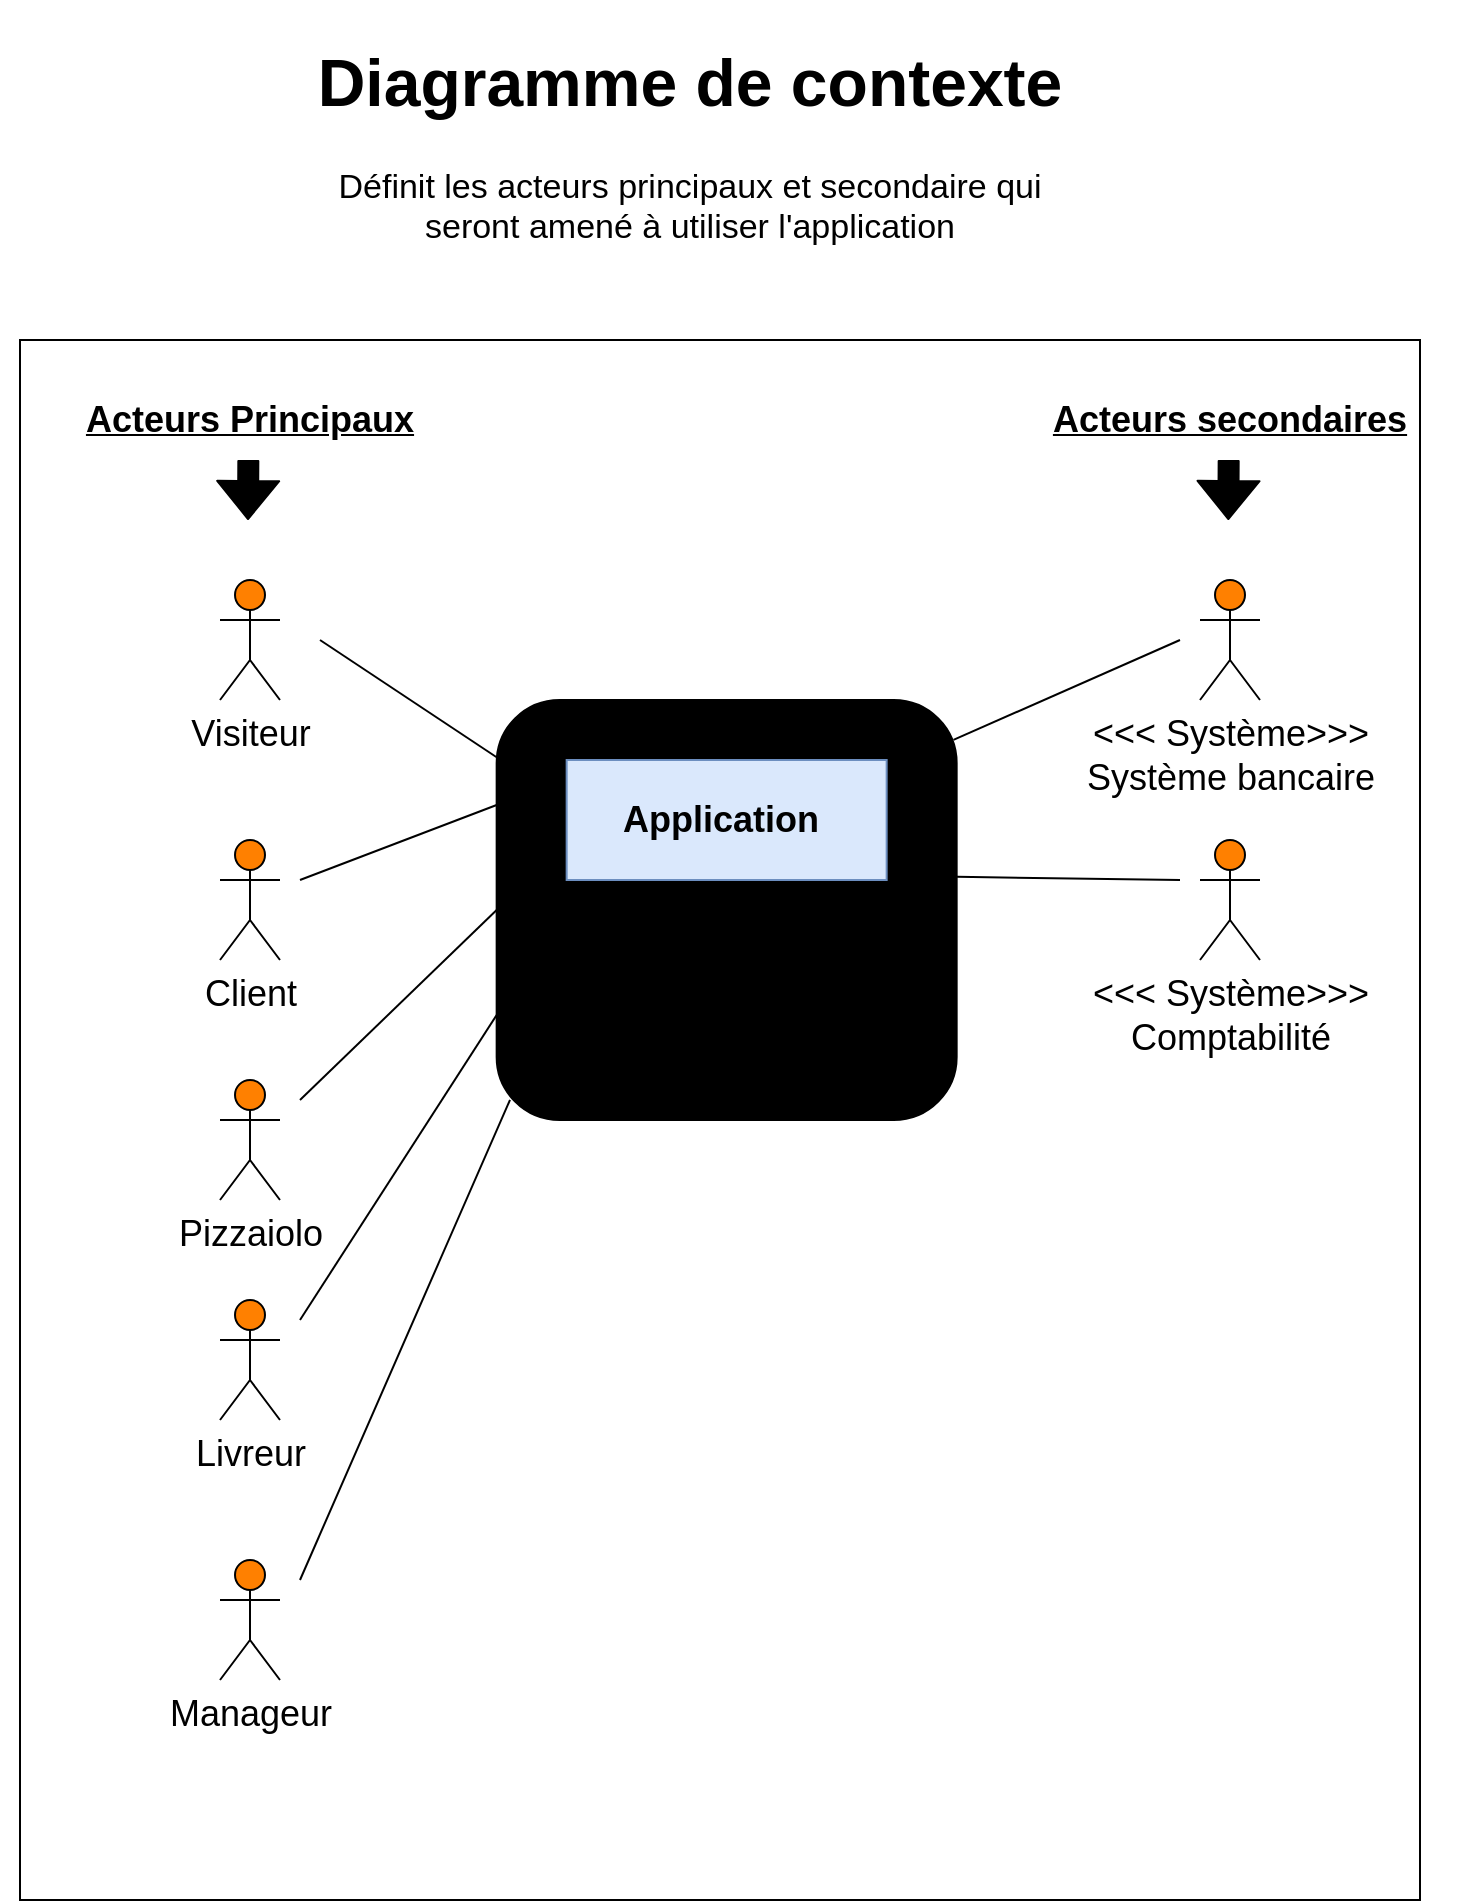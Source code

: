<mxfile version="12.6.6" type="github">
  <diagram id="Q4VnvSh6ajyP1y70Wybg" name="Page-1">
    <mxGraphModel dx="786" dy="513" grid="1" gridSize="10" guides="1" tooltips="1" connect="1" arrows="1" fold="1" page="1" pageScale="1" pageWidth="827" pageHeight="1169" math="0" shadow="0">
      <root>
        <mxCell id="0"/>
        <mxCell id="1" parent="0"/>
        <mxCell id="QWDj1nxfprRpqqSH3ZDR-1" value="" style="whiteSpace=wrap;html=1;" parent="1" vertex="1">
          <mxGeometry x="60" y="200" width="700" height="780" as="geometry"/>
        </mxCell>
        <mxCell id="QWDj1nxfprRpqqSH3ZDR-2" value="&lt;h1 style=&quot;font-size: 33px&quot;&gt;Diagramme de contexte&lt;/h1&gt;&lt;p style=&quot;font-size: 17px&quot;&gt;Définit les acteurs principaux et secondaire qui seront amené à utiliser l&#39;application&lt;/p&gt;" style="text;html=1;strokeColor=none;fillColor=none;spacing=5;spacingTop=-20;whiteSpace=wrap;overflow=hidden;rounded=0;align=center;fontStyle=0" parent="1" vertex="1">
          <mxGeometry x="190" y="40" width="410" height="120" as="geometry"/>
        </mxCell>
        <mxCell id="QWDj1nxfprRpqqSH3ZDR-3" value="" style="rounded=1;whiteSpace=wrap;html=1;fillColor=#000000;" parent="1" vertex="1">
          <mxGeometry x="298.33" y="380" width="230" height="210" as="geometry"/>
        </mxCell>
        <mxCell id="QWDj1nxfprRpqqSH3ZDR-4" value="Application&amp;nbsp;" style="text;html=1;align=center;verticalAlign=middle;whiteSpace=wrap;rounded=0;fontSize=18;fontStyle=1;glass=0;fillColor=#dae8fc;strokeColor=#6c8ebf;" parent="1" vertex="1">
          <mxGeometry x="333.33" y="410" width="160" height="60" as="geometry"/>
        </mxCell>
        <mxCell id="QWDj1nxfprRpqqSH3ZDR-5" value="Visiteur" style="shape=umlActor;verticalLabelPosition=bottom;labelBackgroundColor=#ffffff;verticalAlign=top;html=1;outlineConnect=0;fontSize=18;fillColor=#FF8000;" parent="1" vertex="1">
          <mxGeometry x="160" y="320" width="30" height="60" as="geometry"/>
        </mxCell>
        <mxCell id="QWDj1nxfprRpqqSH3ZDR-6" value="Client" style="shape=umlActor;verticalLabelPosition=bottom;labelBackgroundColor=#ffffff;verticalAlign=top;html=1;outlineConnect=0;fontSize=18;fillColor=#FF8000;" parent="1" vertex="1">
          <mxGeometry x="160" y="450" width="30" height="60" as="geometry"/>
        </mxCell>
        <mxCell id="QWDj1nxfprRpqqSH3ZDR-7" value="Pizzaiolo" style="shape=umlActor;verticalLabelPosition=bottom;labelBackgroundColor=#ffffff;verticalAlign=top;html=1;outlineConnect=0;fontSize=18;fillColor=#FF8000;" parent="1" vertex="1">
          <mxGeometry x="160" y="570" width="30" height="60" as="geometry"/>
        </mxCell>
        <mxCell id="QWDj1nxfprRpqqSH3ZDR-8" value="Livreur" style="shape=umlActor;verticalLabelPosition=bottom;labelBackgroundColor=#ffffff;verticalAlign=top;html=1;outlineConnect=0;fontSize=18;fillColor=#FF8000;" parent="1" vertex="1">
          <mxGeometry x="160" y="680" width="30" height="60" as="geometry"/>
        </mxCell>
        <mxCell id="QWDj1nxfprRpqqSH3ZDR-9" value="Manageur" style="shape=umlActor;verticalLabelPosition=bottom;labelBackgroundColor=#ffffff;verticalAlign=top;html=1;outlineConnect=0;fontSize=18;fillColor=#FF8000;" parent="1" vertex="1">
          <mxGeometry x="160" y="810" width="30" height="60" as="geometry"/>
        </mxCell>
        <mxCell id="QWDj1nxfprRpqqSH3ZDR-20" value="" style="endArrow=none;html=1;fontSize=18;entryX=0;entryY=0.75;entryDx=0;entryDy=0;" parent="1" target="QWDj1nxfprRpqqSH3ZDR-3" edge="1">
          <mxGeometry width="50" height="50" relative="1" as="geometry">
            <mxPoint x="200" y="690" as="sourcePoint"/>
            <mxPoint x="110" y="1000" as="targetPoint"/>
          </mxGeometry>
        </mxCell>
        <mxCell id="QWDj1nxfprRpqqSH3ZDR-21" value="" style="endArrow=none;html=1;fontSize=18;entryX=0;entryY=0.5;entryDx=0;entryDy=0;" parent="1" target="QWDj1nxfprRpqqSH3ZDR-3" edge="1">
          <mxGeometry width="50" height="50" relative="1" as="geometry">
            <mxPoint x="200" y="580" as="sourcePoint"/>
            <mxPoint x="110" y="1000" as="targetPoint"/>
          </mxGeometry>
        </mxCell>
        <mxCell id="QWDj1nxfprRpqqSH3ZDR-24" value="" style="endArrow=none;html=1;strokeColor=#000000;fontSize=18;entryX=0.029;entryY=0.952;entryDx=0;entryDy=0;entryPerimeter=0;" parent="1" target="QWDj1nxfprRpqqSH3ZDR-3" edge="1">
          <mxGeometry width="50" height="50" relative="1" as="geometry">
            <mxPoint x="200" y="820" as="sourcePoint"/>
            <mxPoint x="110" y="1000" as="targetPoint"/>
          </mxGeometry>
        </mxCell>
        <mxCell id="QWDj1nxfprRpqqSH3ZDR-25" value="" style="endArrow=none;html=1;strokeColor=#000000;fontSize=18;entryX=0;entryY=0.25;entryDx=0;entryDy=0;" parent="1" target="QWDj1nxfprRpqqSH3ZDR-3" edge="1">
          <mxGeometry width="50" height="50" relative="1" as="geometry">
            <mxPoint x="200" y="470" as="sourcePoint"/>
            <mxPoint x="110" y="1000" as="targetPoint"/>
          </mxGeometry>
        </mxCell>
        <mxCell id="QWDj1nxfprRpqqSH3ZDR-26" value="" style="endArrow=none;html=1;strokeColor=#000000;fontSize=18;" parent="1" target="QWDj1nxfprRpqqSH3ZDR-3" edge="1">
          <mxGeometry width="50" height="50" relative="1" as="geometry">
            <mxPoint x="210" y="350" as="sourcePoint"/>
            <mxPoint x="110" y="1000" as="targetPoint"/>
          </mxGeometry>
        </mxCell>
        <mxCell id="QWDj1nxfprRpqqSH3ZDR-30" value="&amp;lt;&amp;lt;&amp;lt; Système&amp;gt;&amp;gt;&amp;gt;&lt;br&gt;Système bancaire" style="shape=umlActor;verticalLabelPosition=bottom;labelBackgroundColor=#ffffff;verticalAlign=top;html=1;outlineConnect=0;fontSize=18;gradientColor=none;gradientDirection=north;fillColor=#FF8000;" parent="1" vertex="1">
          <mxGeometry x="650" y="320" width="30" height="60" as="geometry"/>
        </mxCell>
        <mxCell id="QWDj1nxfprRpqqSH3ZDR-31" value="&amp;lt;&amp;lt;&amp;lt; Système&amp;gt;&amp;gt;&amp;gt;&lt;br&gt;Comptabilité" style="shape=umlActor;verticalLabelPosition=bottom;labelBackgroundColor=#ffffff;verticalAlign=top;html=1;outlineConnect=0;fontSize=18;gradientColor=none;gradientDirection=north;fillColor=#FF8000;" parent="1" vertex="1">
          <mxGeometry x="650" y="450" width="30" height="60" as="geometry"/>
        </mxCell>
        <mxCell id="QWDj1nxfprRpqqSH3ZDR-32" value="" style="endArrow=none;html=1;strokeColor=#000000;fontSize=18;exitX=1;exitY=0.421;exitDx=0;exitDy=0;exitPerimeter=0;" parent="1" source="QWDj1nxfprRpqqSH3ZDR-3" edge="1">
          <mxGeometry width="50" height="50" relative="1" as="geometry">
            <mxPoint x="60" y="1050" as="sourcePoint"/>
            <mxPoint x="640" y="470" as="targetPoint"/>
          </mxGeometry>
        </mxCell>
        <mxCell id="QWDj1nxfprRpqqSH3ZDR-33" value="" style="endArrow=none;html=1;strokeColor=#000000;fontSize=18;exitX=0.993;exitY=0.095;exitDx=0;exitDy=0;exitPerimeter=0;" parent="1" source="QWDj1nxfprRpqqSH3ZDR-3" edge="1">
          <mxGeometry width="50" height="50" relative="1" as="geometry">
            <mxPoint x="60" y="1050" as="sourcePoint"/>
            <mxPoint x="640" y="350" as="targetPoint"/>
          </mxGeometry>
        </mxCell>
        <mxCell id="QWDj1nxfprRpqqSH3ZDR-36" value="Acteurs Principaux" style="text;html=1;strokeColor=none;fillColor=none;align=center;verticalAlign=middle;whiteSpace=wrap;rounded=0;glass=0;fontSize=18;fontStyle=5" parent="1" vertex="1">
          <mxGeometry x="50" y="230" width="250" height="20" as="geometry"/>
        </mxCell>
        <mxCell id="QWDj1nxfprRpqqSH3ZDR-37" value="Acteurs secondaires" style="text;html=1;strokeColor=none;fillColor=none;align=center;verticalAlign=middle;whiteSpace=wrap;rounded=0;glass=0;fontSize=18;fontStyle=5" parent="1" vertex="1">
          <mxGeometry x="540" y="230" width="250" height="20" as="geometry"/>
        </mxCell>
        <mxCell id="QWDj1nxfprRpqqSH3ZDR-38" value="" style="shape=flexArrow;endArrow=classic;html=1;strokeColor=#000000;fontSize=18;fillColor=#000000;" parent="1" edge="1">
          <mxGeometry width="50" height="50" relative="1" as="geometry">
            <mxPoint x="174.17" y="260" as="sourcePoint"/>
            <mxPoint x="174" y="290" as="targetPoint"/>
          </mxGeometry>
        </mxCell>
        <mxCell id="QWDj1nxfprRpqqSH3ZDR-40" value="" style="shape=flexArrow;endArrow=classic;html=1;strokeColor=#000000;fontSize=18;fillColor=#000000;" parent="1" edge="1">
          <mxGeometry width="50" height="50" relative="1" as="geometry">
            <mxPoint x="664.34" y="260" as="sourcePoint"/>
            <mxPoint x="664.17" y="290" as="targetPoint"/>
          </mxGeometry>
        </mxCell>
      </root>
    </mxGraphModel>
  </diagram>
</mxfile>
